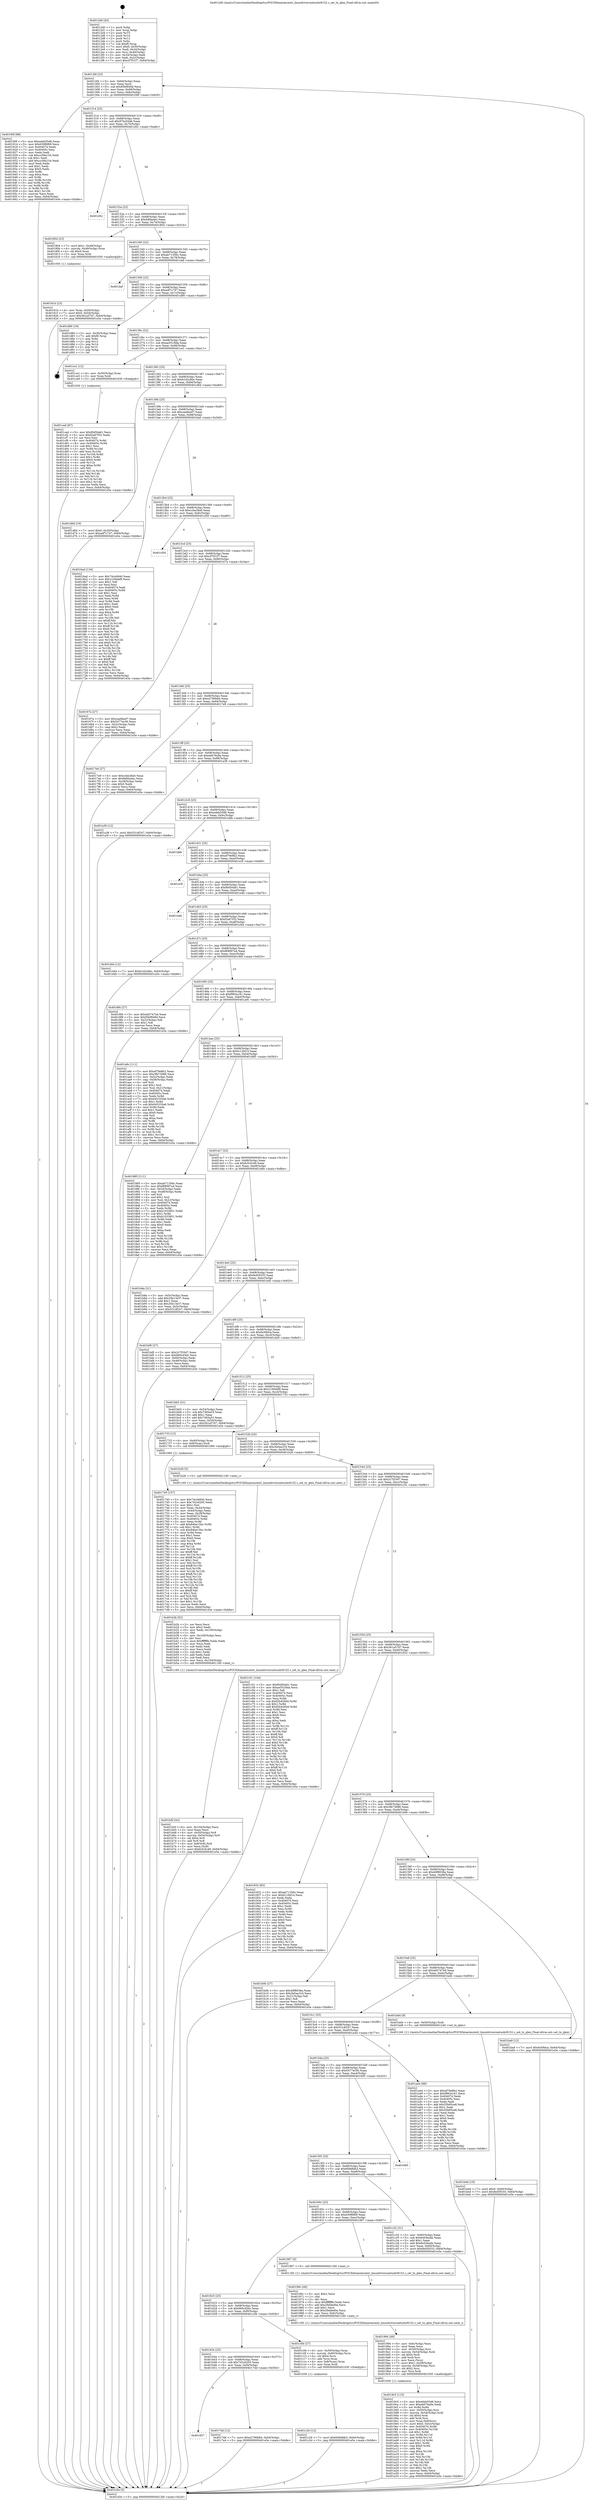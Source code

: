 digraph "0x4012d0" {
  label = "0x4012d0 (/mnt/c/Users/mathe/Desktop/tcc/POCII/binaries/extr_linuxdriversnetusbr8152.c_set_tx_qlen_Final-ollvm.out::main(0))"
  labelloc = "t"
  node[shape=record]

  Entry [label="",width=0.3,height=0.3,shape=circle,fillcolor=black,style=filled]
  "0x4012fd" [label="{
     0x4012fd [23]\l
     | [instrs]\l
     &nbsp;&nbsp;0x4012fd \<+3\>: mov -0x64(%rbp),%eax\l
     &nbsp;&nbsp;0x401300 \<+2\>: mov %eax,%ecx\l
     &nbsp;&nbsp;0x401302 \<+6\>: sub $0x95bf949d,%ecx\l
     &nbsp;&nbsp;0x401308 \<+3\>: mov %eax,-0x68(%rbp)\l
     &nbsp;&nbsp;0x40130b \<+3\>: mov %ecx,-0x6c(%rbp)\l
     &nbsp;&nbsp;0x40130e \<+6\>: je 000000000040190f \<main+0x63f\>\l
  }"]
  "0x40190f" [label="{
     0x40190f [88]\l
     | [instrs]\l
     &nbsp;&nbsp;0x40190f \<+5\>: mov $0xedeb55d6,%eax\l
     &nbsp;&nbsp;0x401914 \<+5\>: mov $0x630f6f69,%ecx\l
     &nbsp;&nbsp;0x401919 \<+7\>: mov 0x404074,%edx\l
     &nbsp;&nbsp;0x401920 \<+7\>: mov 0x40405c,%esi\l
     &nbsp;&nbsp;0x401927 \<+2\>: mov %edx,%edi\l
     &nbsp;&nbsp;0x401929 \<+6\>: sub $0xcc58a154,%edi\l
     &nbsp;&nbsp;0x40192f \<+3\>: sub $0x1,%edi\l
     &nbsp;&nbsp;0x401932 \<+6\>: add $0xcc58a154,%edi\l
     &nbsp;&nbsp;0x401938 \<+3\>: imul %edi,%edx\l
     &nbsp;&nbsp;0x40193b \<+3\>: and $0x1,%edx\l
     &nbsp;&nbsp;0x40193e \<+3\>: cmp $0x0,%edx\l
     &nbsp;&nbsp;0x401941 \<+4\>: sete %r8b\l
     &nbsp;&nbsp;0x401945 \<+3\>: cmp $0xa,%esi\l
     &nbsp;&nbsp;0x401948 \<+4\>: setl %r9b\l
     &nbsp;&nbsp;0x40194c \<+3\>: mov %r8b,%r10b\l
     &nbsp;&nbsp;0x40194f \<+3\>: and %r9b,%r10b\l
     &nbsp;&nbsp;0x401952 \<+3\>: xor %r9b,%r8b\l
     &nbsp;&nbsp;0x401955 \<+3\>: or %r8b,%r10b\l
     &nbsp;&nbsp;0x401958 \<+4\>: test $0x1,%r10b\l
     &nbsp;&nbsp;0x40195c \<+3\>: cmovne %ecx,%eax\l
     &nbsp;&nbsp;0x40195f \<+3\>: mov %eax,-0x64(%rbp)\l
     &nbsp;&nbsp;0x401962 \<+5\>: jmp 0000000000401e5e \<main+0xb8e\>\l
  }"]
  "0x401314" [label="{
     0x401314 [22]\l
     | [instrs]\l
     &nbsp;&nbsp;0x401314 \<+5\>: jmp 0000000000401319 \<main+0x49\>\l
     &nbsp;&nbsp;0x401319 \<+3\>: mov -0x68(%rbp),%eax\l
     &nbsp;&nbsp;0x40131c \<+5\>: sub $0x97bc0446,%eax\l
     &nbsp;&nbsp;0x401321 \<+3\>: mov %eax,-0x70(%rbp)\l
     &nbsp;&nbsp;0x401324 \<+6\>: je 0000000000401d5c \<main+0xa8c\>\l
  }"]
  Exit [label="",width=0.3,height=0.3,shape=circle,fillcolor=black,style=filled,peripheries=2]
  "0x401d5c" [label="{
     0x401d5c\l
  }", style=dashed]
  "0x40132a" [label="{
     0x40132a [22]\l
     | [instrs]\l
     &nbsp;&nbsp;0x40132a \<+5\>: jmp 000000000040132f \<main+0x5f\>\l
     &nbsp;&nbsp;0x40132f \<+3\>: mov -0x68(%rbp),%eax\l
     &nbsp;&nbsp;0x401332 \<+5\>: sub $0x9dfda4ec,%eax\l
     &nbsp;&nbsp;0x401337 \<+3\>: mov %eax,-0x74(%rbp)\l
     &nbsp;&nbsp;0x40133a \<+6\>: je 0000000000401804 \<main+0x534\>\l
  }"]
  "0x401ced" [label="{
     0x401ced [87]\l
     | [instrs]\l
     &nbsp;&nbsp;0x401ced \<+5\>: mov $0xf0d50a61,%ecx\l
     &nbsp;&nbsp;0x401cf2 \<+5\>: mov $0xf2a67f32,%edx\l
     &nbsp;&nbsp;0x401cf7 \<+2\>: xor %esi,%esi\l
     &nbsp;&nbsp;0x401cf9 \<+8\>: mov 0x404074,%r8d\l
     &nbsp;&nbsp;0x401d01 \<+8\>: mov 0x40405c,%r9d\l
     &nbsp;&nbsp;0x401d09 \<+3\>: sub $0x1,%esi\l
     &nbsp;&nbsp;0x401d0c \<+3\>: mov %r8d,%r10d\l
     &nbsp;&nbsp;0x401d0f \<+3\>: add %esi,%r10d\l
     &nbsp;&nbsp;0x401d12 \<+4\>: imul %r10d,%r8d\l
     &nbsp;&nbsp;0x401d16 \<+4\>: and $0x1,%r8d\l
     &nbsp;&nbsp;0x401d1a \<+4\>: cmp $0x0,%r8d\l
     &nbsp;&nbsp;0x401d1e \<+4\>: sete %r11b\l
     &nbsp;&nbsp;0x401d22 \<+4\>: cmp $0xa,%r9d\l
     &nbsp;&nbsp;0x401d26 \<+3\>: setl %bl\l
     &nbsp;&nbsp;0x401d29 \<+3\>: mov %r11b,%r14b\l
     &nbsp;&nbsp;0x401d2c \<+3\>: and %bl,%r14b\l
     &nbsp;&nbsp;0x401d2f \<+3\>: xor %bl,%r11b\l
     &nbsp;&nbsp;0x401d32 \<+3\>: or %r11b,%r14b\l
     &nbsp;&nbsp;0x401d35 \<+4\>: test $0x1,%r14b\l
     &nbsp;&nbsp;0x401d39 \<+3\>: cmovne %edx,%ecx\l
     &nbsp;&nbsp;0x401d3c \<+3\>: mov %ecx,-0x64(%rbp)\l
     &nbsp;&nbsp;0x401d3f \<+5\>: jmp 0000000000401e5e \<main+0xb8e\>\l
  }"]
  "0x401804" [label="{
     0x401804 [23]\l
     | [instrs]\l
     &nbsp;&nbsp;0x401804 \<+7\>: movl $0x1,-0x48(%rbp)\l
     &nbsp;&nbsp;0x40180b \<+4\>: movslq -0x48(%rbp),%rax\l
     &nbsp;&nbsp;0x40180f \<+4\>: shl $0x4,%rax\l
     &nbsp;&nbsp;0x401813 \<+3\>: mov %rax,%rdi\l
     &nbsp;&nbsp;0x401816 \<+5\>: call 0000000000401050 \<malloc@plt\>\l
     | [calls]\l
     &nbsp;&nbsp;0x401050 \{1\} (unknown)\l
  }"]
  "0x401340" [label="{
     0x401340 [22]\l
     | [instrs]\l
     &nbsp;&nbsp;0x401340 \<+5\>: jmp 0000000000401345 \<main+0x75\>\l
     &nbsp;&nbsp;0x401345 \<+3\>: mov -0x68(%rbp),%eax\l
     &nbsp;&nbsp;0x401348 \<+5\>: sub $0xab71356c,%eax\l
     &nbsp;&nbsp;0x40134d \<+3\>: mov %eax,-0x78(%rbp)\l
     &nbsp;&nbsp;0x401350 \<+6\>: je 0000000000401daf \<main+0xadf\>\l
  }"]
  "0x401c26" [label="{
     0x401c26 [12]\l
     | [instrs]\l
     &nbsp;&nbsp;0x401c26 \<+7\>: movl $0x608dfdb3,-0x64(%rbp)\l
     &nbsp;&nbsp;0x401c2d \<+5\>: jmp 0000000000401e5e \<main+0xb8e\>\l
  }"]
  "0x401daf" [label="{
     0x401daf\l
  }", style=dashed]
  "0x401356" [label="{
     0x401356 [22]\l
     | [instrs]\l
     &nbsp;&nbsp;0x401356 \<+5\>: jmp 000000000040135b \<main+0x8b\>\l
     &nbsp;&nbsp;0x40135b \<+3\>: mov -0x68(%rbp),%eax\l
     &nbsp;&nbsp;0x40135e \<+5\>: sub $0xadf7c747,%eax\l
     &nbsp;&nbsp;0x401363 \<+3\>: mov %eax,-0x7c(%rbp)\l
     &nbsp;&nbsp;0x401366 \<+6\>: je 0000000000401d80 \<main+0xab0\>\l
  }"]
  "0x401bdd" [label="{
     0x401bdd [19]\l
     | [instrs]\l
     &nbsp;&nbsp;0x401bdd \<+7\>: movl $0x0,-0x60(%rbp)\l
     &nbsp;&nbsp;0x401be4 \<+7\>: movl $0xfed59333,-0x64(%rbp)\l
     &nbsp;&nbsp;0x401beb \<+5\>: jmp 0000000000401e5e \<main+0xb8e\>\l
  }"]
  "0x401d80" [label="{
     0x401d80 [19]\l
     | [instrs]\l
     &nbsp;&nbsp;0x401d80 \<+3\>: mov -0x30(%rbp),%eax\l
     &nbsp;&nbsp;0x401d83 \<+7\>: add $0xf0,%rsp\l
     &nbsp;&nbsp;0x401d8a \<+1\>: pop %rbx\l
     &nbsp;&nbsp;0x401d8b \<+2\>: pop %r12\l
     &nbsp;&nbsp;0x401d8d \<+2\>: pop %r14\l
     &nbsp;&nbsp;0x401d8f \<+2\>: pop %r15\l
     &nbsp;&nbsp;0x401d91 \<+1\>: pop %rbp\l
     &nbsp;&nbsp;0x401d92 \<+1\>: ret\l
  }"]
  "0x40136c" [label="{
     0x40136c [22]\l
     | [instrs]\l
     &nbsp;&nbsp;0x40136c \<+5\>: jmp 0000000000401371 \<main+0xa1\>\l
     &nbsp;&nbsp;0x401371 \<+3\>: mov -0x68(%rbp),%eax\l
     &nbsp;&nbsp;0x401374 \<+5\>: sub $0xae5518da,%eax\l
     &nbsp;&nbsp;0x401379 \<+3\>: mov %eax,-0x80(%rbp)\l
     &nbsp;&nbsp;0x40137c \<+6\>: je 0000000000401ce1 \<main+0xa11\>\l
  }"]
  "0x401b5f" [label="{
     0x401b5f [43]\l
     | [instrs]\l
     &nbsp;&nbsp;0x401b5f \<+6\>: mov -0x104(%rbp),%ecx\l
     &nbsp;&nbsp;0x401b65 \<+3\>: imul %eax,%ecx\l
     &nbsp;&nbsp;0x401b68 \<+4\>: mov -0x50(%rbp),%r8\l
     &nbsp;&nbsp;0x401b6c \<+4\>: movslq -0x54(%rbp),%r9\l
     &nbsp;&nbsp;0x401b70 \<+4\>: shl $0x4,%r9\l
     &nbsp;&nbsp;0x401b74 \<+3\>: add %r9,%r8\l
     &nbsp;&nbsp;0x401b77 \<+4\>: mov 0x8(%r8),%r8\l
     &nbsp;&nbsp;0x401b7b \<+3\>: mov %ecx,(%r8)\l
     &nbsp;&nbsp;0x401b7e \<+7\>: movl $0xfc5c5c49,-0x64(%rbp)\l
     &nbsp;&nbsp;0x401b85 \<+5\>: jmp 0000000000401e5e \<main+0xb8e\>\l
  }"]
  "0x401ce1" [label="{
     0x401ce1 [12]\l
     | [instrs]\l
     &nbsp;&nbsp;0x401ce1 \<+4\>: mov -0x50(%rbp),%rax\l
     &nbsp;&nbsp;0x401ce5 \<+3\>: mov %rax,%rdi\l
     &nbsp;&nbsp;0x401ce8 \<+5\>: call 0000000000401030 \<free@plt\>\l
     | [calls]\l
     &nbsp;&nbsp;0x401030 \{1\} (unknown)\l
  }"]
  "0x401382" [label="{
     0x401382 [25]\l
     | [instrs]\l
     &nbsp;&nbsp;0x401382 \<+5\>: jmp 0000000000401387 \<main+0xb7\>\l
     &nbsp;&nbsp;0x401387 \<+3\>: mov -0x68(%rbp),%eax\l
     &nbsp;&nbsp;0x40138a \<+5\>: sub $0xb1d2c6bc,%eax\l
     &nbsp;&nbsp;0x40138f \<+6\>: mov %eax,-0x84(%rbp)\l
     &nbsp;&nbsp;0x401395 \<+6\>: je 0000000000401d6d \<main+0xa9d\>\l
  }"]
  "0x401b2b" [label="{
     0x401b2b [52]\l
     | [instrs]\l
     &nbsp;&nbsp;0x401b2b \<+2\>: xor %ecx,%ecx\l
     &nbsp;&nbsp;0x401b2d \<+5\>: mov $0x2,%edx\l
     &nbsp;&nbsp;0x401b32 \<+6\>: mov %edx,-0x100(%rbp)\l
     &nbsp;&nbsp;0x401b38 \<+1\>: cltd\l
     &nbsp;&nbsp;0x401b39 \<+6\>: mov -0x100(%rbp),%esi\l
     &nbsp;&nbsp;0x401b3f \<+2\>: idiv %esi\l
     &nbsp;&nbsp;0x401b41 \<+6\>: imul $0xfffffffe,%edx,%edx\l
     &nbsp;&nbsp;0x401b47 \<+2\>: mov %ecx,%edi\l
     &nbsp;&nbsp;0x401b49 \<+2\>: sub %edx,%edi\l
     &nbsp;&nbsp;0x401b4b \<+2\>: mov %ecx,%edx\l
     &nbsp;&nbsp;0x401b4d \<+3\>: sub $0x1,%edx\l
     &nbsp;&nbsp;0x401b50 \<+2\>: add %edx,%edi\l
     &nbsp;&nbsp;0x401b52 \<+2\>: sub %edi,%ecx\l
     &nbsp;&nbsp;0x401b54 \<+6\>: mov %ecx,-0x104(%rbp)\l
     &nbsp;&nbsp;0x401b5a \<+5\>: call 0000000000401160 \<next_i\>\l
     | [calls]\l
     &nbsp;&nbsp;0x401160 \{1\} (/mnt/c/Users/mathe/Desktop/tcc/POCII/binaries/extr_linuxdriversnetusbr8152.c_set_tx_qlen_Final-ollvm.out::next_i)\l
  }"]
  "0x401d6d" [label="{
     0x401d6d [19]\l
     | [instrs]\l
     &nbsp;&nbsp;0x401d6d \<+7\>: movl $0x0,-0x30(%rbp)\l
     &nbsp;&nbsp;0x401d74 \<+7\>: movl $0xadf7c747,-0x64(%rbp)\l
     &nbsp;&nbsp;0x401d7b \<+5\>: jmp 0000000000401e5e \<main+0xb8e\>\l
  }"]
  "0x40139b" [label="{
     0x40139b [25]\l
     | [instrs]\l
     &nbsp;&nbsp;0x40139b \<+5\>: jmp 00000000004013a0 \<main+0xd0\>\l
     &nbsp;&nbsp;0x4013a0 \<+3\>: mov -0x68(%rbp),%eax\l
     &nbsp;&nbsp;0x4013a3 \<+5\>: sub $0xcae9eed7,%eax\l
     &nbsp;&nbsp;0x4013a8 \<+6\>: mov %eax,-0x88(%rbp)\l
     &nbsp;&nbsp;0x4013ae \<+6\>: je 00000000004016ad \<main+0x3dd\>\l
  }"]
  "0x4019c5" [label="{
     0x4019c5 [115]\l
     | [instrs]\l
     &nbsp;&nbsp;0x4019c5 \<+5\>: mov $0xedeb55d6,%ecx\l
     &nbsp;&nbsp;0x4019ca \<+5\>: mov $0xeb676a9a,%edx\l
     &nbsp;&nbsp;0x4019cf \<+3\>: xor %r8d,%r8d\l
     &nbsp;&nbsp;0x4019d2 \<+4\>: mov -0x50(%rbp),%rsi\l
     &nbsp;&nbsp;0x4019d6 \<+4\>: movslq -0x54(%rbp),%rdi\l
     &nbsp;&nbsp;0x4019da \<+4\>: shl $0x4,%rdi\l
     &nbsp;&nbsp;0x4019de \<+3\>: add %rdi,%rsi\l
     &nbsp;&nbsp;0x4019e1 \<+4\>: mov %rax,0x8(%rsi)\l
     &nbsp;&nbsp;0x4019e5 \<+7\>: movl $0x0,-0x5c(%rbp)\l
     &nbsp;&nbsp;0x4019ec \<+8\>: mov 0x404074,%r9d\l
     &nbsp;&nbsp;0x4019f4 \<+8\>: mov 0x40405c,%r10d\l
     &nbsp;&nbsp;0x4019fc \<+4\>: sub $0x1,%r8d\l
     &nbsp;&nbsp;0x401a00 \<+3\>: mov %r9d,%r11d\l
     &nbsp;&nbsp;0x401a03 \<+3\>: add %r8d,%r11d\l
     &nbsp;&nbsp;0x401a06 \<+4\>: imul %r11d,%r9d\l
     &nbsp;&nbsp;0x401a0a \<+4\>: and $0x1,%r9d\l
     &nbsp;&nbsp;0x401a0e \<+4\>: cmp $0x0,%r9d\l
     &nbsp;&nbsp;0x401a12 \<+3\>: sete %bl\l
     &nbsp;&nbsp;0x401a15 \<+4\>: cmp $0xa,%r10d\l
     &nbsp;&nbsp;0x401a19 \<+4\>: setl %r14b\l
     &nbsp;&nbsp;0x401a1d \<+3\>: mov %bl,%r15b\l
     &nbsp;&nbsp;0x401a20 \<+3\>: and %r14b,%r15b\l
     &nbsp;&nbsp;0x401a23 \<+3\>: xor %r14b,%bl\l
     &nbsp;&nbsp;0x401a26 \<+3\>: or %bl,%r15b\l
     &nbsp;&nbsp;0x401a29 \<+4\>: test $0x1,%r15b\l
     &nbsp;&nbsp;0x401a2d \<+3\>: cmovne %edx,%ecx\l
     &nbsp;&nbsp;0x401a30 \<+3\>: mov %ecx,-0x64(%rbp)\l
     &nbsp;&nbsp;0x401a33 \<+5\>: jmp 0000000000401e5e \<main+0xb8e\>\l
  }"]
  "0x4016ad" [label="{
     0x4016ad [134]\l
     | [instrs]\l
     &nbsp;&nbsp;0x4016ad \<+5\>: mov $0x74c44840,%eax\l
     &nbsp;&nbsp;0x4016b2 \<+5\>: mov $0x2100ebf9,%ecx\l
     &nbsp;&nbsp;0x4016b7 \<+2\>: mov $0x1,%dl\l
     &nbsp;&nbsp;0x4016b9 \<+2\>: xor %esi,%esi\l
     &nbsp;&nbsp;0x4016bb \<+7\>: mov 0x404074,%edi\l
     &nbsp;&nbsp;0x4016c2 \<+8\>: mov 0x40405c,%r8d\l
     &nbsp;&nbsp;0x4016ca \<+3\>: sub $0x1,%esi\l
     &nbsp;&nbsp;0x4016cd \<+3\>: mov %edi,%r9d\l
     &nbsp;&nbsp;0x4016d0 \<+3\>: add %esi,%r9d\l
     &nbsp;&nbsp;0x4016d3 \<+4\>: imul %r9d,%edi\l
     &nbsp;&nbsp;0x4016d7 \<+3\>: and $0x1,%edi\l
     &nbsp;&nbsp;0x4016da \<+3\>: cmp $0x0,%edi\l
     &nbsp;&nbsp;0x4016dd \<+4\>: sete %r10b\l
     &nbsp;&nbsp;0x4016e1 \<+4\>: cmp $0xa,%r8d\l
     &nbsp;&nbsp;0x4016e5 \<+4\>: setl %r11b\l
     &nbsp;&nbsp;0x4016e9 \<+3\>: mov %r10b,%bl\l
     &nbsp;&nbsp;0x4016ec \<+3\>: xor $0xff,%bl\l
     &nbsp;&nbsp;0x4016ef \<+3\>: mov %r11b,%r14b\l
     &nbsp;&nbsp;0x4016f2 \<+4\>: xor $0xff,%r14b\l
     &nbsp;&nbsp;0x4016f6 \<+3\>: xor $0x0,%dl\l
     &nbsp;&nbsp;0x4016f9 \<+3\>: mov %bl,%r15b\l
     &nbsp;&nbsp;0x4016fc \<+4\>: and $0x0,%r15b\l
     &nbsp;&nbsp;0x401700 \<+3\>: and %dl,%r10b\l
     &nbsp;&nbsp;0x401703 \<+3\>: mov %r14b,%r12b\l
     &nbsp;&nbsp;0x401706 \<+4\>: and $0x0,%r12b\l
     &nbsp;&nbsp;0x40170a \<+3\>: and %dl,%r11b\l
     &nbsp;&nbsp;0x40170d \<+3\>: or %r10b,%r15b\l
     &nbsp;&nbsp;0x401710 \<+3\>: or %r11b,%r12b\l
     &nbsp;&nbsp;0x401713 \<+3\>: xor %r12b,%r15b\l
     &nbsp;&nbsp;0x401716 \<+3\>: or %r14b,%bl\l
     &nbsp;&nbsp;0x401719 \<+3\>: xor $0xff,%bl\l
     &nbsp;&nbsp;0x40171c \<+3\>: or $0x0,%dl\l
     &nbsp;&nbsp;0x40171f \<+2\>: and %dl,%bl\l
     &nbsp;&nbsp;0x401721 \<+3\>: or %bl,%r15b\l
     &nbsp;&nbsp;0x401724 \<+4\>: test $0x1,%r15b\l
     &nbsp;&nbsp;0x401728 \<+3\>: cmovne %ecx,%eax\l
     &nbsp;&nbsp;0x40172b \<+3\>: mov %eax,-0x64(%rbp)\l
     &nbsp;&nbsp;0x40172e \<+5\>: jmp 0000000000401e5e \<main+0xb8e\>\l
  }"]
  "0x4013b4" [label="{
     0x4013b4 [25]\l
     | [instrs]\l
     &nbsp;&nbsp;0x4013b4 \<+5\>: jmp 00000000004013b9 \<main+0xe9\>\l
     &nbsp;&nbsp;0x4013b9 \<+3\>: mov -0x68(%rbp),%eax\l
     &nbsp;&nbsp;0x4013bc \<+5\>: sub $0xccbe28a0,%eax\l
     &nbsp;&nbsp;0x4013c1 \<+6\>: mov %eax,-0x8c(%rbp)\l
     &nbsp;&nbsp;0x4013c7 \<+6\>: je 0000000000401d50 \<main+0xa80\>\l
  }"]
  "0x401994" [label="{
     0x401994 [49]\l
     | [instrs]\l
     &nbsp;&nbsp;0x401994 \<+6\>: mov -0xfc(%rbp),%ecx\l
     &nbsp;&nbsp;0x40199a \<+3\>: imul %eax,%ecx\l
     &nbsp;&nbsp;0x40199d \<+4\>: mov -0x50(%rbp),%rsi\l
     &nbsp;&nbsp;0x4019a1 \<+4\>: movslq -0x54(%rbp),%rdi\l
     &nbsp;&nbsp;0x4019a5 \<+4\>: shl $0x4,%rdi\l
     &nbsp;&nbsp;0x4019a9 \<+3\>: add %rdi,%rsi\l
     &nbsp;&nbsp;0x4019ac \<+2\>: mov %ecx,(%rsi)\l
     &nbsp;&nbsp;0x4019ae \<+7\>: movl $0x1,-0x58(%rbp)\l
     &nbsp;&nbsp;0x4019b5 \<+4\>: movslq -0x58(%rbp),%rsi\l
     &nbsp;&nbsp;0x4019b9 \<+4\>: shl $0x2,%rsi\l
     &nbsp;&nbsp;0x4019bd \<+3\>: mov %rsi,%rdi\l
     &nbsp;&nbsp;0x4019c0 \<+5\>: call 0000000000401050 \<malloc@plt\>\l
     | [calls]\l
     &nbsp;&nbsp;0x401050 \{1\} (unknown)\l
  }"]
  "0x401d50" [label="{
     0x401d50\l
  }", style=dashed]
  "0x4013cd" [label="{
     0x4013cd [25]\l
     | [instrs]\l
     &nbsp;&nbsp;0x4013cd \<+5\>: jmp 00000000004013d2 \<main+0x102\>\l
     &nbsp;&nbsp;0x4013d2 \<+3\>: mov -0x68(%rbp),%eax\l
     &nbsp;&nbsp;0x4013d5 \<+5\>: sub $0xcf7f31f7,%eax\l
     &nbsp;&nbsp;0x4013da \<+6\>: mov %eax,-0x90(%rbp)\l
     &nbsp;&nbsp;0x4013e0 \<+6\>: je 000000000040167a \<main+0x3aa\>\l
  }"]
  "0x40196c" [label="{
     0x40196c [40]\l
     | [instrs]\l
     &nbsp;&nbsp;0x40196c \<+5\>: mov $0x2,%ecx\l
     &nbsp;&nbsp;0x401971 \<+1\>: cltd\l
     &nbsp;&nbsp;0x401972 \<+2\>: idiv %ecx\l
     &nbsp;&nbsp;0x401974 \<+6\>: imul $0xfffffffe,%edx,%ecx\l
     &nbsp;&nbsp;0x40197a \<+6\>: add $0x29dded0a,%ecx\l
     &nbsp;&nbsp;0x401980 \<+3\>: add $0x1,%ecx\l
     &nbsp;&nbsp;0x401983 \<+6\>: sub $0x29dded0a,%ecx\l
     &nbsp;&nbsp;0x401989 \<+6\>: mov %ecx,-0xfc(%rbp)\l
     &nbsp;&nbsp;0x40198f \<+5\>: call 0000000000401160 \<next_i\>\l
     | [calls]\l
     &nbsp;&nbsp;0x401160 \{1\} (/mnt/c/Users/mathe/Desktop/tcc/POCII/binaries/extr_linuxdriversnetusbr8152.c_set_tx_qlen_Final-ollvm.out::next_i)\l
  }"]
  "0x40167a" [label="{
     0x40167a [27]\l
     | [instrs]\l
     &nbsp;&nbsp;0x40167a \<+5\>: mov $0xcae9eed7,%eax\l
     &nbsp;&nbsp;0x40167f \<+5\>: mov $0x5477ec56,%ecx\l
     &nbsp;&nbsp;0x401684 \<+3\>: mov -0x2c(%rbp),%edx\l
     &nbsp;&nbsp;0x401687 \<+3\>: cmp $0x2,%edx\l
     &nbsp;&nbsp;0x40168a \<+3\>: cmovne %ecx,%eax\l
     &nbsp;&nbsp;0x40168d \<+3\>: mov %eax,-0x64(%rbp)\l
     &nbsp;&nbsp;0x401690 \<+5\>: jmp 0000000000401e5e \<main+0xb8e\>\l
  }"]
  "0x4013e6" [label="{
     0x4013e6 [25]\l
     | [instrs]\l
     &nbsp;&nbsp;0x4013e6 \<+5\>: jmp 00000000004013eb \<main+0x11b\>\l
     &nbsp;&nbsp;0x4013eb \<+3\>: mov -0x68(%rbp),%eax\l
     &nbsp;&nbsp;0x4013ee \<+5\>: sub $0xe2790b84,%eax\l
     &nbsp;&nbsp;0x4013f3 \<+6\>: mov %eax,-0x94(%rbp)\l
     &nbsp;&nbsp;0x4013f9 \<+6\>: je 00000000004017e9 \<main+0x519\>\l
  }"]
  "0x401e5e" [label="{
     0x401e5e [5]\l
     | [instrs]\l
     &nbsp;&nbsp;0x401e5e \<+5\>: jmp 00000000004012fd \<main+0x2d\>\l
  }"]
  "0x4012d0" [label="{
     0x4012d0 [45]\l
     | [instrs]\l
     &nbsp;&nbsp;0x4012d0 \<+1\>: push %rbp\l
     &nbsp;&nbsp;0x4012d1 \<+3\>: mov %rsp,%rbp\l
     &nbsp;&nbsp;0x4012d4 \<+2\>: push %r15\l
     &nbsp;&nbsp;0x4012d6 \<+2\>: push %r14\l
     &nbsp;&nbsp;0x4012d8 \<+2\>: push %r12\l
     &nbsp;&nbsp;0x4012da \<+1\>: push %rbx\l
     &nbsp;&nbsp;0x4012db \<+7\>: sub $0xf0,%rsp\l
     &nbsp;&nbsp;0x4012e2 \<+7\>: movl $0x0,-0x30(%rbp)\l
     &nbsp;&nbsp;0x4012e9 \<+3\>: mov %edi,-0x34(%rbp)\l
     &nbsp;&nbsp;0x4012ec \<+4\>: mov %rsi,-0x40(%rbp)\l
     &nbsp;&nbsp;0x4012f0 \<+3\>: mov -0x34(%rbp),%edi\l
     &nbsp;&nbsp;0x4012f3 \<+3\>: mov %edi,-0x2c(%rbp)\l
     &nbsp;&nbsp;0x4012f6 \<+7\>: movl $0xcf7f31f7,-0x64(%rbp)\l
  }"]
  "0x40181b" [label="{
     0x40181b [23]\l
     | [instrs]\l
     &nbsp;&nbsp;0x40181b \<+4\>: mov %rax,-0x50(%rbp)\l
     &nbsp;&nbsp;0x40181f \<+7\>: movl $0x0,-0x54(%rbp)\l
     &nbsp;&nbsp;0x401826 \<+7\>: movl $0x361a57d7,-0x64(%rbp)\l
     &nbsp;&nbsp;0x40182d \<+5\>: jmp 0000000000401e5e \<main+0xb8e\>\l
  }"]
  "0x4017e9" [label="{
     0x4017e9 [27]\l
     | [instrs]\l
     &nbsp;&nbsp;0x4017e9 \<+5\>: mov $0xccbe28a0,%eax\l
     &nbsp;&nbsp;0x4017ee \<+5\>: mov $0x9dfda4ec,%ecx\l
     &nbsp;&nbsp;0x4017f3 \<+3\>: mov -0x28(%rbp),%edx\l
     &nbsp;&nbsp;0x4017f6 \<+3\>: cmp $0x0,%edx\l
     &nbsp;&nbsp;0x4017f9 \<+3\>: cmove %ecx,%eax\l
     &nbsp;&nbsp;0x4017fc \<+3\>: mov %eax,-0x64(%rbp)\l
     &nbsp;&nbsp;0x4017ff \<+5\>: jmp 0000000000401e5e \<main+0xb8e\>\l
  }"]
  "0x4013ff" [label="{
     0x4013ff [25]\l
     | [instrs]\l
     &nbsp;&nbsp;0x4013ff \<+5\>: jmp 0000000000401404 \<main+0x134\>\l
     &nbsp;&nbsp;0x401404 \<+3\>: mov -0x68(%rbp),%eax\l
     &nbsp;&nbsp;0x401407 \<+5\>: sub $0xeb676a9a,%eax\l
     &nbsp;&nbsp;0x40140c \<+6\>: mov %eax,-0x98(%rbp)\l
     &nbsp;&nbsp;0x401412 \<+6\>: je 0000000000401a38 \<main+0x768\>\l
  }"]
  "0x401657" [label="{
     0x401657\l
  }", style=dashed]
  "0x401a38" [label="{
     0x401a38 [12]\l
     | [instrs]\l
     &nbsp;&nbsp;0x401a38 \<+7\>: movl $0x531df1b7,-0x64(%rbp)\l
     &nbsp;&nbsp;0x401a3f \<+5\>: jmp 0000000000401e5e \<main+0xb8e\>\l
  }"]
  "0x401418" [label="{
     0x401418 [25]\l
     | [instrs]\l
     &nbsp;&nbsp;0x401418 \<+5\>: jmp 000000000040141d \<main+0x14d\>\l
     &nbsp;&nbsp;0x40141d \<+3\>: mov -0x68(%rbp),%eax\l
     &nbsp;&nbsp;0x401420 \<+5\>: sub $0xedeb55d6,%eax\l
     &nbsp;&nbsp;0x401425 \<+6\>: mov %eax,-0x9c(%rbp)\l
     &nbsp;&nbsp;0x40142b \<+6\>: je 0000000000401dbb \<main+0xaeb\>\l
  }"]
  "0x4017dd" [label="{
     0x4017dd [12]\l
     | [instrs]\l
     &nbsp;&nbsp;0x4017dd \<+7\>: movl $0xe2790b84,-0x64(%rbp)\l
     &nbsp;&nbsp;0x4017e4 \<+5\>: jmp 0000000000401e5e \<main+0xb8e\>\l
  }"]
  "0x401dbb" [label="{
     0x401dbb\l
  }", style=dashed]
  "0x401431" [label="{
     0x401431 [25]\l
     | [instrs]\l
     &nbsp;&nbsp;0x401431 \<+5\>: jmp 0000000000401436 \<main+0x166\>\l
     &nbsp;&nbsp;0x401436 \<+3\>: mov -0x68(%rbp),%eax\l
     &nbsp;&nbsp;0x401439 \<+5\>: sub $0xef79e8b2,%eax\l
     &nbsp;&nbsp;0x40143e \<+6\>: mov %eax,-0xa0(%rbp)\l
     &nbsp;&nbsp;0x401444 \<+6\>: je 0000000000401e3f \<main+0xb6f\>\l
  }"]
  "0x40163e" [label="{
     0x40163e [25]\l
     | [instrs]\l
     &nbsp;&nbsp;0x40163e \<+5\>: jmp 0000000000401643 \<main+0x373\>\l
     &nbsp;&nbsp;0x401643 \<+3\>: mov -0x68(%rbp),%eax\l
     &nbsp;&nbsp;0x401646 \<+5\>: sub $0x702c6205,%eax\l
     &nbsp;&nbsp;0x40164b \<+6\>: mov %eax,-0xf4(%rbp)\l
     &nbsp;&nbsp;0x401651 \<+6\>: je 00000000004017dd \<main+0x50d\>\l
  }"]
  "0x401e3f" [label="{
     0x401e3f\l
  }", style=dashed]
  "0x40144a" [label="{
     0x40144a [25]\l
     | [instrs]\l
     &nbsp;&nbsp;0x40144a \<+5\>: jmp 000000000040144f \<main+0x17f\>\l
     &nbsp;&nbsp;0x40144f \<+3\>: mov -0x68(%rbp),%eax\l
     &nbsp;&nbsp;0x401452 \<+5\>: sub $0xf0d50a61,%eax\l
     &nbsp;&nbsp;0x401457 \<+6\>: mov %eax,-0xa4(%rbp)\l
     &nbsp;&nbsp;0x40145d \<+6\>: je 0000000000401e4b \<main+0xb7b\>\l
  }"]
  "0x401c0b" [label="{
     0x401c0b [27]\l
     | [instrs]\l
     &nbsp;&nbsp;0x401c0b \<+4\>: mov -0x50(%rbp),%rax\l
     &nbsp;&nbsp;0x401c0f \<+4\>: movslq -0x60(%rbp),%rcx\l
     &nbsp;&nbsp;0x401c13 \<+4\>: shl $0x4,%rcx\l
     &nbsp;&nbsp;0x401c17 \<+3\>: add %rcx,%rax\l
     &nbsp;&nbsp;0x401c1a \<+4\>: mov 0x8(%rax),%rax\l
     &nbsp;&nbsp;0x401c1e \<+3\>: mov %rax,%rdi\l
     &nbsp;&nbsp;0x401c21 \<+5\>: call 0000000000401030 \<free@plt\>\l
     | [calls]\l
     &nbsp;&nbsp;0x401030 \{1\} (unknown)\l
  }"]
  "0x401e4b" [label="{
     0x401e4b\l
  }", style=dashed]
  "0x401463" [label="{
     0x401463 [25]\l
     | [instrs]\l
     &nbsp;&nbsp;0x401463 \<+5\>: jmp 0000000000401468 \<main+0x198\>\l
     &nbsp;&nbsp;0x401468 \<+3\>: mov -0x68(%rbp),%eax\l
     &nbsp;&nbsp;0x40146b \<+5\>: sub $0xf2a67f32,%eax\l
     &nbsp;&nbsp;0x401470 \<+6\>: mov %eax,-0xa8(%rbp)\l
     &nbsp;&nbsp;0x401476 \<+6\>: je 0000000000401d44 \<main+0xa74\>\l
  }"]
  "0x401625" [label="{
     0x401625 [25]\l
     | [instrs]\l
     &nbsp;&nbsp;0x401625 \<+5\>: jmp 000000000040162a \<main+0x35a\>\l
     &nbsp;&nbsp;0x40162a \<+3\>: mov -0x68(%rbp),%eax\l
     &nbsp;&nbsp;0x40162d \<+5\>: sub $0x660cd3dc,%eax\l
     &nbsp;&nbsp;0x401632 \<+6\>: mov %eax,-0xf0(%rbp)\l
     &nbsp;&nbsp;0x401638 \<+6\>: je 0000000000401c0b \<main+0x93b\>\l
  }"]
  "0x401d44" [label="{
     0x401d44 [12]\l
     | [instrs]\l
     &nbsp;&nbsp;0x401d44 \<+7\>: movl $0xb1d2c6bc,-0x64(%rbp)\l
     &nbsp;&nbsp;0x401d4b \<+5\>: jmp 0000000000401e5e \<main+0xb8e\>\l
  }"]
  "0x40147c" [label="{
     0x40147c [25]\l
     | [instrs]\l
     &nbsp;&nbsp;0x40147c \<+5\>: jmp 0000000000401481 \<main+0x1b1\>\l
     &nbsp;&nbsp;0x401481 \<+3\>: mov -0x68(%rbp),%eax\l
     &nbsp;&nbsp;0x401484 \<+5\>: sub $0xf68997a4,%eax\l
     &nbsp;&nbsp;0x401489 \<+6\>: mov %eax,-0xac(%rbp)\l
     &nbsp;&nbsp;0x40148f \<+6\>: je 00000000004018f4 \<main+0x624\>\l
  }"]
  "0x401967" [label="{
     0x401967 [5]\l
     | [instrs]\l
     &nbsp;&nbsp;0x401967 \<+5\>: call 0000000000401160 \<next_i\>\l
     | [calls]\l
     &nbsp;&nbsp;0x401160 \{1\} (/mnt/c/Users/mathe/Desktop/tcc/POCII/binaries/extr_linuxdriversnetusbr8152.c_set_tx_qlen_Final-ollvm.out::next_i)\l
  }"]
  "0x4018f4" [label="{
     0x4018f4 [27]\l
     | [instrs]\l
     &nbsp;&nbsp;0x4018f4 \<+5\>: mov $0x4d574744,%eax\l
     &nbsp;&nbsp;0x4018f9 \<+5\>: mov $0x95bf949d,%ecx\l
     &nbsp;&nbsp;0x4018fe \<+3\>: mov -0x22(%rbp),%dl\l
     &nbsp;&nbsp;0x401901 \<+3\>: test $0x1,%dl\l
     &nbsp;&nbsp;0x401904 \<+3\>: cmovne %ecx,%eax\l
     &nbsp;&nbsp;0x401907 \<+3\>: mov %eax,-0x64(%rbp)\l
     &nbsp;&nbsp;0x40190a \<+5\>: jmp 0000000000401e5e \<main+0xb8e\>\l
  }"]
  "0x401495" [label="{
     0x401495 [25]\l
     | [instrs]\l
     &nbsp;&nbsp;0x401495 \<+5\>: jmp 000000000040149a \<main+0x1ca\>\l
     &nbsp;&nbsp;0x40149a \<+3\>: mov -0x68(%rbp),%eax\l
     &nbsp;&nbsp;0x40149d \<+5\>: sub $0xf983a161,%eax\l
     &nbsp;&nbsp;0x4014a2 \<+6\>: mov %eax,-0xb0(%rbp)\l
     &nbsp;&nbsp;0x4014a8 \<+6\>: je 0000000000401a9c \<main+0x7cc\>\l
  }"]
  "0x40160c" [label="{
     0x40160c [25]\l
     | [instrs]\l
     &nbsp;&nbsp;0x40160c \<+5\>: jmp 0000000000401611 \<main+0x341\>\l
     &nbsp;&nbsp;0x401611 \<+3\>: mov -0x68(%rbp),%eax\l
     &nbsp;&nbsp;0x401614 \<+5\>: sub $0x630f6f69,%eax\l
     &nbsp;&nbsp;0x401619 \<+6\>: mov %eax,-0xec(%rbp)\l
     &nbsp;&nbsp;0x40161f \<+6\>: je 0000000000401967 \<main+0x697\>\l
  }"]
  "0x401a9c" [label="{
     0x401a9c [111]\l
     | [instrs]\l
     &nbsp;&nbsp;0x401a9c \<+5\>: mov $0xef79e8b2,%eax\l
     &nbsp;&nbsp;0x401aa1 \<+5\>: mov $0x3fb73686,%ecx\l
     &nbsp;&nbsp;0x401aa6 \<+3\>: mov -0x5c(%rbp),%edx\l
     &nbsp;&nbsp;0x401aa9 \<+3\>: cmp -0x58(%rbp),%edx\l
     &nbsp;&nbsp;0x401aac \<+4\>: setl %sil\l
     &nbsp;&nbsp;0x401ab0 \<+4\>: and $0x1,%sil\l
     &nbsp;&nbsp;0x401ab4 \<+4\>: mov %sil,-0x21(%rbp)\l
     &nbsp;&nbsp;0x401ab8 \<+7\>: mov 0x404074,%edx\l
     &nbsp;&nbsp;0x401abf \<+7\>: mov 0x40405c,%edi\l
     &nbsp;&nbsp;0x401ac6 \<+3\>: mov %edx,%r8d\l
     &nbsp;&nbsp;0x401ac9 \<+7\>: add $0x645335a6,%r8d\l
     &nbsp;&nbsp;0x401ad0 \<+4\>: sub $0x1,%r8d\l
     &nbsp;&nbsp;0x401ad4 \<+7\>: sub $0x645335a6,%r8d\l
     &nbsp;&nbsp;0x401adb \<+4\>: imul %r8d,%edx\l
     &nbsp;&nbsp;0x401adf \<+3\>: and $0x1,%edx\l
     &nbsp;&nbsp;0x401ae2 \<+3\>: cmp $0x0,%edx\l
     &nbsp;&nbsp;0x401ae5 \<+4\>: sete %sil\l
     &nbsp;&nbsp;0x401ae9 \<+3\>: cmp $0xa,%edi\l
     &nbsp;&nbsp;0x401aec \<+4\>: setl %r9b\l
     &nbsp;&nbsp;0x401af0 \<+3\>: mov %sil,%r10b\l
     &nbsp;&nbsp;0x401af3 \<+3\>: and %r9b,%r10b\l
     &nbsp;&nbsp;0x401af6 \<+3\>: xor %r9b,%sil\l
     &nbsp;&nbsp;0x401af9 \<+3\>: or %sil,%r10b\l
     &nbsp;&nbsp;0x401afc \<+4\>: test $0x1,%r10b\l
     &nbsp;&nbsp;0x401b00 \<+3\>: cmovne %ecx,%eax\l
     &nbsp;&nbsp;0x401b03 \<+3\>: mov %eax,-0x64(%rbp)\l
     &nbsp;&nbsp;0x401b06 \<+5\>: jmp 0000000000401e5e \<main+0xb8e\>\l
  }"]
  "0x4014ae" [label="{
     0x4014ae [25]\l
     | [instrs]\l
     &nbsp;&nbsp;0x4014ae \<+5\>: jmp 00000000004014b3 \<main+0x1e3\>\l
     &nbsp;&nbsp;0x4014b3 \<+3\>: mov -0x68(%rbp),%eax\l
     &nbsp;&nbsp;0x4014b6 \<+5\>: sub $0xfc12bf14,%eax\l
     &nbsp;&nbsp;0x4014bb \<+6\>: mov %eax,-0xb4(%rbp)\l
     &nbsp;&nbsp;0x4014c1 \<+6\>: je 0000000000401885 \<main+0x5b5\>\l
  }"]
  "0x401c32" [label="{
     0x401c32 [31]\l
     | [instrs]\l
     &nbsp;&nbsp;0x401c32 \<+3\>: mov -0x60(%rbp),%eax\l
     &nbsp;&nbsp;0x401c35 \<+5\>: sub $0x9c63ba4b,%eax\l
     &nbsp;&nbsp;0x401c3a \<+3\>: add $0x1,%eax\l
     &nbsp;&nbsp;0x401c3d \<+5\>: add $0x9c63ba4b,%eax\l
     &nbsp;&nbsp;0x401c42 \<+3\>: mov %eax,-0x60(%rbp)\l
     &nbsp;&nbsp;0x401c45 \<+7\>: movl $0xfed59333,-0x64(%rbp)\l
     &nbsp;&nbsp;0x401c4c \<+5\>: jmp 0000000000401e5e \<main+0xb8e\>\l
  }"]
  "0x401885" [label="{
     0x401885 [111]\l
     | [instrs]\l
     &nbsp;&nbsp;0x401885 \<+5\>: mov $0xab71356c,%eax\l
     &nbsp;&nbsp;0x40188a \<+5\>: mov $0xf68997a4,%ecx\l
     &nbsp;&nbsp;0x40188f \<+3\>: mov -0x54(%rbp),%edx\l
     &nbsp;&nbsp;0x401892 \<+3\>: cmp -0x48(%rbp),%edx\l
     &nbsp;&nbsp;0x401895 \<+4\>: setl %sil\l
     &nbsp;&nbsp;0x401899 \<+4\>: and $0x1,%sil\l
     &nbsp;&nbsp;0x40189d \<+4\>: mov %sil,-0x22(%rbp)\l
     &nbsp;&nbsp;0x4018a1 \<+7\>: mov 0x404074,%edx\l
     &nbsp;&nbsp;0x4018a8 \<+7\>: mov 0x40405c,%edi\l
     &nbsp;&nbsp;0x4018af \<+3\>: mov %edx,%r8d\l
     &nbsp;&nbsp;0x4018b2 \<+7\>: add $0xb1033851,%r8d\l
     &nbsp;&nbsp;0x4018b9 \<+4\>: sub $0x1,%r8d\l
     &nbsp;&nbsp;0x4018bd \<+7\>: sub $0xb1033851,%r8d\l
     &nbsp;&nbsp;0x4018c4 \<+4\>: imul %r8d,%edx\l
     &nbsp;&nbsp;0x4018c8 \<+3\>: and $0x1,%edx\l
     &nbsp;&nbsp;0x4018cb \<+3\>: cmp $0x0,%edx\l
     &nbsp;&nbsp;0x4018ce \<+4\>: sete %sil\l
     &nbsp;&nbsp;0x4018d2 \<+3\>: cmp $0xa,%edi\l
     &nbsp;&nbsp;0x4018d5 \<+4\>: setl %r9b\l
     &nbsp;&nbsp;0x4018d9 \<+3\>: mov %sil,%r10b\l
     &nbsp;&nbsp;0x4018dc \<+3\>: and %r9b,%r10b\l
     &nbsp;&nbsp;0x4018df \<+3\>: xor %r9b,%sil\l
     &nbsp;&nbsp;0x4018e2 \<+3\>: or %sil,%r10b\l
     &nbsp;&nbsp;0x4018e5 \<+4\>: test $0x1,%r10b\l
     &nbsp;&nbsp;0x4018e9 \<+3\>: cmovne %ecx,%eax\l
     &nbsp;&nbsp;0x4018ec \<+3\>: mov %eax,-0x64(%rbp)\l
     &nbsp;&nbsp;0x4018ef \<+5\>: jmp 0000000000401e5e \<main+0xb8e\>\l
  }"]
  "0x4014c7" [label="{
     0x4014c7 [25]\l
     | [instrs]\l
     &nbsp;&nbsp;0x4014c7 \<+5\>: jmp 00000000004014cc \<main+0x1fc\>\l
     &nbsp;&nbsp;0x4014cc \<+3\>: mov -0x68(%rbp),%eax\l
     &nbsp;&nbsp;0x4014cf \<+5\>: sub $0xfc5c5c49,%eax\l
     &nbsp;&nbsp;0x4014d4 \<+6\>: mov %eax,-0xb8(%rbp)\l
     &nbsp;&nbsp;0x4014da \<+6\>: je 0000000000401b8a \<main+0x8ba\>\l
  }"]
  "0x4015f3" [label="{
     0x4015f3 [25]\l
     | [instrs]\l
     &nbsp;&nbsp;0x4015f3 \<+5\>: jmp 00000000004015f8 \<main+0x328\>\l
     &nbsp;&nbsp;0x4015f8 \<+3\>: mov -0x68(%rbp),%eax\l
     &nbsp;&nbsp;0x4015fb \<+5\>: sub $0x608dfdb3,%eax\l
     &nbsp;&nbsp;0x401600 \<+6\>: mov %eax,-0xe8(%rbp)\l
     &nbsp;&nbsp;0x401606 \<+6\>: je 0000000000401c32 \<main+0x962\>\l
  }"]
  "0x401b8a" [label="{
     0x401b8a [31]\l
     | [instrs]\l
     &nbsp;&nbsp;0x401b8a \<+3\>: mov -0x5c(%rbp),%eax\l
     &nbsp;&nbsp;0x401b8d \<+5\>: add $0x20b13e37,%eax\l
     &nbsp;&nbsp;0x401b92 \<+3\>: add $0x1,%eax\l
     &nbsp;&nbsp;0x401b95 \<+5\>: sub $0x20b13e37,%eax\l
     &nbsp;&nbsp;0x401b9a \<+3\>: mov %eax,-0x5c(%rbp)\l
     &nbsp;&nbsp;0x401b9d \<+7\>: movl $0x531df1b7,-0x64(%rbp)\l
     &nbsp;&nbsp;0x401ba4 \<+5\>: jmp 0000000000401e5e \<main+0xb8e\>\l
  }"]
  "0x4014e0" [label="{
     0x4014e0 [25]\l
     | [instrs]\l
     &nbsp;&nbsp;0x4014e0 \<+5\>: jmp 00000000004014e5 \<main+0x215\>\l
     &nbsp;&nbsp;0x4014e5 \<+3\>: mov -0x68(%rbp),%eax\l
     &nbsp;&nbsp;0x4014e8 \<+5\>: sub $0xfed59333,%eax\l
     &nbsp;&nbsp;0x4014ed \<+6\>: mov %eax,-0xbc(%rbp)\l
     &nbsp;&nbsp;0x4014f3 \<+6\>: je 0000000000401bf0 \<main+0x920\>\l
  }"]
  "0x401695" [label="{
     0x401695\l
  }", style=dashed]
  "0x401bf0" [label="{
     0x401bf0 [27]\l
     | [instrs]\l
     &nbsp;&nbsp;0x401bf0 \<+5\>: mov $0x2c7f33d7,%eax\l
     &nbsp;&nbsp;0x401bf5 \<+5\>: mov $0x660cd3dc,%ecx\l
     &nbsp;&nbsp;0x401bfa \<+3\>: mov -0x60(%rbp),%edx\l
     &nbsp;&nbsp;0x401bfd \<+3\>: cmp -0x48(%rbp),%edx\l
     &nbsp;&nbsp;0x401c00 \<+3\>: cmovl %ecx,%eax\l
     &nbsp;&nbsp;0x401c03 \<+3\>: mov %eax,-0x64(%rbp)\l
     &nbsp;&nbsp;0x401c06 \<+5\>: jmp 0000000000401e5e \<main+0xb8e\>\l
  }"]
  "0x4014f9" [label="{
     0x4014f9 [25]\l
     | [instrs]\l
     &nbsp;&nbsp;0x4014f9 \<+5\>: jmp 00000000004014fe \<main+0x22e\>\l
     &nbsp;&nbsp;0x4014fe \<+3\>: mov -0x68(%rbp),%eax\l
     &nbsp;&nbsp;0x401501 \<+5\>: sub $0x8c09dca,%eax\l
     &nbsp;&nbsp;0x401506 \<+6\>: mov %eax,-0xc0(%rbp)\l
     &nbsp;&nbsp;0x40150c \<+6\>: je 0000000000401bb5 \<main+0x8e5\>\l
  }"]
  "0x4015da" [label="{
     0x4015da [25]\l
     | [instrs]\l
     &nbsp;&nbsp;0x4015da \<+5\>: jmp 00000000004015df \<main+0x30f\>\l
     &nbsp;&nbsp;0x4015df \<+3\>: mov -0x68(%rbp),%eax\l
     &nbsp;&nbsp;0x4015e2 \<+5\>: sub $0x5477ec56,%eax\l
     &nbsp;&nbsp;0x4015e7 \<+6\>: mov %eax,-0xe4(%rbp)\l
     &nbsp;&nbsp;0x4015ed \<+6\>: je 0000000000401695 \<main+0x3c5\>\l
  }"]
  "0x401bb5" [label="{
     0x401bb5 [31]\l
     | [instrs]\l
     &nbsp;&nbsp;0x401bb5 \<+3\>: mov -0x54(%rbp),%eax\l
     &nbsp;&nbsp;0x401bb8 \<+5\>: sub $0x7493a53,%eax\l
     &nbsp;&nbsp;0x401bbd \<+3\>: add $0x1,%eax\l
     &nbsp;&nbsp;0x401bc0 \<+5\>: add $0x7493a53,%eax\l
     &nbsp;&nbsp;0x401bc5 \<+3\>: mov %eax,-0x54(%rbp)\l
     &nbsp;&nbsp;0x401bc8 \<+7\>: movl $0x361a57d7,-0x64(%rbp)\l
     &nbsp;&nbsp;0x401bcf \<+5\>: jmp 0000000000401e5e \<main+0xb8e\>\l
  }"]
  "0x401512" [label="{
     0x401512 [25]\l
     | [instrs]\l
     &nbsp;&nbsp;0x401512 \<+5\>: jmp 0000000000401517 \<main+0x247\>\l
     &nbsp;&nbsp;0x401517 \<+3\>: mov -0x68(%rbp),%eax\l
     &nbsp;&nbsp;0x40151a \<+5\>: sub $0x2100ebf9,%eax\l
     &nbsp;&nbsp;0x40151f \<+6\>: mov %eax,-0xc4(%rbp)\l
     &nbsp;&nbsp;0x401525 \<+6\>: je 0000000000401733 \<main+0x463\>\l
  }"]
  "0x401a44" [label="{
     0x401a44 [88]\l
     | [instrs]\l
     &nbsp;&nbsp;0x401a44 \<+5\>: mov $0xef79e8b2,%eax\l
     &nbsp;&nbsp;0x401a49 \<+5\>: mov $0xf983a161,%ecx\l
     &nbsp;&nbsp;0x401a4e \<+7\>: mov 0x404074,%edx\l
     &nbsp;&nbsp;0x401a55 \<+7\>: mov 0x40405c,%esi\l
     &nbsp;&nbsp;0x401a5c \<+2\>: mov %edx,%edi\l
     &nbsp;&nbsp;0x401a5e \<+6\>: add $0x55b85ce8,%edi\l
     &nbsp;&nbsp;0x401a64 \<+3\>: sub $0x1,%edi\l
     &nbsp;&nbsp;0x401a67 \<+6\>: sub $0x55b85ce8,%edi\l
     &nbsp;&nbsp;0x401a6d \<+3\>: imul %edi,%edx\l
     &nbsp;&nbsp;0x401a70 \<+3\>: and $0x1,%edx\l
     &nbsp;&nbsp;0x401a73 \<+3\>: cmp $0x0,%edx\l
     &nbsp;&nbsp;0x401a76 \<+4\>: sete %r8b\l
     &nbsp;&nbsp;0x401a7a \<+3\>: cmp $0xa,%esi\l
     &nbsp;&nbsp;0x401a7d \<+4\>: setl %r9b\l
     &nbsp;&nbsp;0x401a81 \<+3\>: mov %r8b,%r10b\l
     &nbsp;&nbsp;0x401a84 \<+3\>: and %r9b,%r10b\l
     &nbsp;&nbsp;0x401a87 \<+3\>: xor %r9b,%r8b\l
     &nbsp;&nbsp;0x401a8a \<+3\>: or %r8b,%r10b\l
     &nbsp;&nbsp;0x401a8d \<+4\>: test $0x1,%r10b\l
     &nbsp;&nbsp;0x401a91 \<+3\>: cmovne %ecx,%eax\l
     &nbsp;&nbsp;0x401a94 \<+3\>: mov %eax,-0x64(%rbp)\l
     &nbsp;&nbsp;0x401a97 \<+5\>: jmp 0000000000401e5e \<main+0xb8e\>\l
  }"]
  "0x401733" [label="{
     0x401733 [13]\l
     | [instrs]\l
     &nbsp;&nbsp;0x401733 \<+4\>: mov -0x40(%rbp),%rax\l
     &nbsp;&nbsp;0x401737 \<+4\>: mov 0x8(%rax),%rdi\l
     &nbsp;&nbsp;0x40173b \<+5\>: call 0000000000401060 \<atoi@plt\>\l
     | [calls]\l
     &nbsp;&nbsp;0x401060 \{1\} (unknown)\l
  }"]
  "0x40152b" [label="{
     0x40152b [25]\l
     | [instrs]\l
     &nbsp;&nbsp;0x40152b \<+5\>: jmp 0000000000401530 \<main+0x260\>\l
     &nbsp;&nbsp;0x401530 \<+3\>: mov -0x68(%rbp),%eax\l
     &nbsp;&nbsp;0x401533 \<+5\>: sub $0x2b0aa316,%eax\l
     &nbsp;&nbsp;0x401538 \<+6\>: mov %eax,-0xc8(%rbp)\l
     &nbsp;&nbsp;0x40153e \<+6\>: je 0000000000401b26 \<main+0x856\>\l
  }"]
  "0x401740" [label="{
     0x401740 [157]\l
     | [instrs]\l
     &nbsp;&nbsp;0x401740 \<+5\>: mov $0x74c44840,%ecx\l
     &nbsp;&nbsp;0x401745 \<+5\>: mov $0x702c6205,%edx\l
     &nbsp;&nbsp;0x40174a \<+3\>: mov $0x1,%sil\l
     &nbsp;&nbsp;0x40174d \<+3\>: mov %eax,-0x44(%rbp)\l
     &nbsp;&nbsp;0x401750 \<+3\>: mov -0x44(%rbp),%eax\l
     &nbsp;&nbsp;0x401753 \<+3\>: mov %eax,-0x28(%rbp)\l
     &nbsp;&nbsp;0x401756 \<+7\>: mov 0x404074,%eax\l
     &nbsp;&nbsp;0x40175d \<+8\>: mov 0x40405c,%r8d\l
     &nbsp;&nbsp;0x401765 \<+3\>: mov %eax,%r9d\l
     &nbsp;&nbsp;0x401768 \<+7\>: add $0x84be15bc,%r9d\l
     &nbsp;&nbsp;0x40176f \<+4\>: sub $0x1,%r9d\l
     &nbsp;&nbsp;0x401773 \<+7\>: sub $0x84be15bc,%r9d\l
     &nbsp;&nbsp;0x40177a \<+4\>: imul %r9d,%eax\l
     &nbsp;&nbsp;0x40177e \<+3\>: and $0x1,%eax\l
     &nbsp;&nbsp;0x401781 \<+3\>: cmp $0x0,%eax\l
     &nbsp;&nbsp;0x401784 \<+4\>: sete %r10b\l
     &nbsp;&nbsp;0x401788 \<+4\>: cmp $0xa,%r8d\l
     &nbsp;&nbsp;0x40178c \<+4\>: setl %r11b\l
     &nbsp;&nbsp;0x401790 \<+3\>: mov %r10b,%bl\l
     &nbsp;&nbsp;0x401793 \<+3\>: xor $0xff,%bl\l
     &nbsp;&nbsp;0x401796 \<+3\>: mov %r11b,%r14b\l
     &nbsp;&nbsp;0x401799 \<+4\>: xor $0xff,%r14b\l
     &nbsp;&nbsp;0x40179d \<+4\>: xor $0x1,%sil\l
     &nbsp;&nbsp;0x4017a1 \<+3\>: mov %bl,%r15b\l
     &nbsp;&nbsp;0x4017a4 \<+4\>: and $0xff,%r15b\l
     &nbsp;&nbsp;0x4017a8 \<+3\>: and %sil,%r10b\l
     &nbsp;&nbsp;0x4017ab \<+3\>: mov %r14b,%r12b\l
     &nbsp;&nbsp;0x4017ae \<+4\>: and $0xff,%r12b\l
     &nbsp;&nbsp;0x4017b2 \<+3\>: and %sil,%r11b\l
     &nbsp;&nbsp;0x4017b5 \<+3\>: or %r10b,%r15b\l
     &nbsp;&nbsp;0x4017b8 \<+3\>: or %r11b,%r12b\l
     &nbsp;&nbsp;0x4017bb \<+3\>: xor %r12b,%r15b\l
     &nbsp;&nbsp;0x4017be \<+3\>: or %r14b,%bl\l
     &nbsp;&nbsp;0x4017c1 \<+3\>: xor $0xff,%bl\l
     &nbsp;&nbsp;0x4017c4 \<+4\>: or $0x1,%sil\l
     &nbsp;&nbsp;0x4017c8 \<+3\>: and %sil,%bl\l
     &nbsp;&nbsp;0x4017cb \<+3\>: or %bl,%r15b\l
     &nbsp;&nbsp;0x4017ce \<+4\>: test $0x1,%r15b\l
     &nbsp;&nbsp;0x4017d2 \<+3\>: cmovne %edx,%ecx\l
     &nbsp;&nbsp;0x4017d5 \<+3\>: mov %ecx,-0x64(%rbp)\l
     &nbsp;&nbsp;0x4017d8 \<+5\>: jmp 0000000000401e5e \<main+0xb8e\>\l
  }"]
  "0x4015c1" [label="{
     0x4015c1 [25]\l
     | [instrs]\l
     &nbsp;&nbsp;0x4015c1 \<+5\>: jmp 00000000004015c6 \<main+0x2f6\>\l
     &nbsp;&nbsp;0x4015c6 \<+3\>: mov -0x68(%rbp),%eax\l
     &nbsp;&nbsp;0x4015c9 \<+5\>: sub $0x531df1b7,%eax\l
     &nbsp;&nbsp;0x4015ce \<+6\>: mov %eax,-0xe0(%rbp)\l
     &nbsp;&nbsp;0x4015d4 \<+6\>: je 0000000000401a44 \<main+0x774\>\l
  }"]
  "0x401b26" [label="{
     0x401b26 [5]\l
     | [instrs]\l
     &nbsp;&nbsp;0x401b26 \<+5\>: call 0000000000401160 \<next_i\>\l
     | [calls]\l
     &nbsp;&nbsp;0x401160 \{1\} (/mnt/c/Users/mathe/Desktop/tcc/POCII/binaries/extr_linuxdriversnetusbr8152.c_set_tx_qlen_Final-ollvm.out::next_i)\l
  }"]
  "0x401544" [label="{
     0x401544 [25]\l
     | [instrs]\l
     &nbsp;&nbsp;0x401544 \<+5\>: jmp 0000000000401549 \<main+0x279\>\l
     &nbsp;&nbsp;0x401549 \<+3\>: mov -0x68(%rbp),%eax\l
     &nbsp;&nbsp;0x40154c \<+5\>: sub $0x2c7f33d7,%eax\l
     &nbsp;&nbsp;0x401551 \<+6\>: mov %eax,-0xcc(%rbp)\l
     &nbsp;&nbsp;0x401557 \<+6\>: je 0000000000401c51 \<main+0x981\>\l
  }"]
  "0x401bd4" [label="{
     0x401bd4 [9]\l
     | [instrs]\l
     &nbsp;&nbsp;0x401bd4 \<+4\>: mov -0x50(%rbp),%rdi\l
     &nbsp;&nbsp;0x401bd8 \<+5\>: call 0000000000401240 \<set_tx_qlen\>\l
     | [calls]\l
     &nbsp;&nbsp;0x401240 \{1\} (/mnt/c/Users/mathe/Desktop/tcc/POCII/binaries/extr_linuxdriversnetusbr8152.c_set_tx_qlen_Final-ollvm.out::set_tx_qlen)\l
  }"]
  "0x401c51" [label="{
     0x401c51 [144]\l
     | [instrs]\l
     &nbsp;&nbsp;0x401c51 \<+5\>: mov $0xf0d50a61,%eax\l
     &nbsp;&nbsp;0x401c56 \<+5\>: mov $0xae5518da,%ecx\l
     &nbsp;&nbsp;0x401c5b \<+2\>: mov $0x1,%dl\l
     &nbsp;&nbsp;0x401c5d \<+7\>: mov 0x404074,%esi\l
     &nbsp;&nbsp;0x401c64 \<+7\>: mov 0x40405c,%edi\l
     &nbsp;&nbsp;0x401c6b \<+3\>: mov %esi,%r8d\l
     &nbsp;&nbsp;0x401c6e \<+7\>: sub $0xf2b4260d,%r8d\l
     &nbsp;&nbsp;0x401c75 \<+4\>: sub $0x1,%r8d\l
     &nbsp;&nbsp;0x401c79 \<+7\>: add $0xf2b4260d,%r8d\l
     &nbsp;&nbsp;0x401c80 \<+4\>: imul %r8d,%esi\l
     &nbsp;&nbsp;0x401c84 \<+3\>: and $0x1,%esi\l
     &nbsp;&nbsp;0x401c87 \<+3\>: cmp $0x0,%esi\l
     &nbsp;&nbsp;0x401c8a \<+4\>: sete %r9b\l
     &nbsp;&nbsp;0x401c8e \<+3\>: cmp $0xa,%edi\l
     &nbsp;&nbsp;0x401c91 \<+4\>: setl %r10b\l
     &nbsp;&nbsp;0x401c95 \<+3\>: mov %r9b,%r11b\l
     &nbsp;&nbsp;0x401c98 \<+4\>: xor $0xff,%r11b\l
     &nbsp;&nbsp;0x401c9c \<+3\>: mov %r10b,%bl\l
     &nbsp;&nbsp;0x401c9f \<+3\>: xor $0xff,%bl\l
     &nbsp;&nbsp;0x401ca2 \<+3\>: xor $0x0,%dl\l
     &nbsp;&nbsp;0x401ca5 \<+3\>: mov %r11b,%r14b\l
     &nbsp;&nbsp;0x401ca8 \<+4\>: and $0x0,%r14b\l
     &nbsp;&nbsp;0x401cac \<+3\>: and %dl,%r9b\l
     &nbsp;&nbsp;0x401caf \<+3\>: mov %bl,%r15b\l
     &nbsp;&nbsp;0x401cb2 \<+4\>: and $0x0,%r15b\l
     &nbsp;&nbsp;0x401cb6 \<+3\>: and %dl,%r10b\l
     &nbsp;&nbsp;0x401cb9 \<+3\>: or %r9b,%r14b\l
     &nbsp;&nbsp;0x401cbc \<+3\>: or %r10b,%r15b\l
     &nbsp;&nbsp;0x401cbf \<+3\>: xor %r15b,%r14b\l
     &nbsp;&nbsp;0x401cc2 \<+3\>: or %bl,%r11b\l
     &nbsp;&nbsp;0x401cc5 \<+4\>: xor $0xff,%r11b\l
     &nbsp;&nbsp;0x401cc9 \<+3\>: or $0x0,%dl\l
     &nbsp;&nbsp;0x401ccc \<+3\>: and %dl,%r11b\l
     &nbsp;&nbsp;0x401ccf \<+3\>: or %r11b,%r14b\l
     &nbsp;&nbsp;0x401cd2 \<+4\>: test $0x1,%r14b\l
     &nbsp;&nbsp;0x401cd6 \<+3\>: cmovne %ecx,%eax\l
     &nbsp;&nbsp;0x401cd9 \<+3\>: mov %eax,-0x64(%rbp)\l
     &nbsp;&nbsp;0x401cdc \<+5\>: jmp 0000000000401e5e \<main+0xb8e\>\l
  }"]
  "0x40155d" [label="{
     0x40155d [25]\l
     | [instrs]\l
     &nbsp;&nbsp;0x40155d \<+5\>: jmp 0000000000401562 \<main+0x292\>\l
     &nbsp;&nbsp;0x401562 \<+3\>: mov -0x68(%rbp),%eax\l
     &nbsp;&nbsp;0x401565 \<+5\>: sub $0x361a57d7,%eax\l
     &nbsp;&nbsp;0x40156a \<+6\>: mov %eax,-0xd0(%rbp)\l
     &nbsp;&nbsp;0x401570 \<+6\>: je 0000000000401832 \<main+0x562\>\l
  }"]
  "0x4015a8" [label="{
     0x4015a8 [25]\l
     | [instrs]\l
     &nbsp;&nbsp;0x4015a8 \<+5\>: jmp 00000000004015ad \<main+0x2dd\>\l
     &nbsp;&nbsp;0x4015ad \<+3\>: mov -0x68(%rbp),%eax\l
     &nbsp;&nbsp;0x4015b0 \<+5\>: sub $0x4d574744,%eax\l
     &nbsp;&nbsp;0x4015b5 \<+6\>: mov %eax,-0xdc(%rbp)\l
     &nbsp;&nbsp;0x4015bb \<+6\>: je 0000000000401bd4 \<main+0x904\>\l
  }"]
  "0x401832" [label="{
     0x401832 [83]\l
     | [instrs]\l
     &nbsp;&nbsp;0x401832 \<+5\>: mov $0xab71356c,%eax\l
     &nbsp;&nbsp;0x401837 \<+5\>: mov $0xfc12bf14,%ecx\l
     &nbsp;&nbsp;0x40183c \<+2\>: xor %edx,%edx\l
     &nbsp;&nbsp;0x40183e \<+7\>: mov 0x404074,%esi\l
     &nbsp;&nbsp;0x401845 \<+7\>: mov 0x40405c,%edi\l
     &nbsp;&nbsp;0x40184c \<+3\>: sub $0x1,%edx\l
     &nbsp;&nbsp;0x40184f \<+3\>: mov %esi,%r8d\l
     &nbsp;&nbsp;0x401852 \<+3\>: add %edx,%r8d\l
     &nbsp;&nbsp;0x401855 \<+4\>: imul %r8d,%esi\l
     &nbsp;&nbsp;0x401859 \<+3\>: and $0x1,%esi\l
     &nbsp;&nbsp;0x40185c \<+3\>: cmp $0x0,%esi\l
     &nbsp;&nbsp;0x40185f \<+4\>: sete %r9b\l
     &nbsp;&nbsp;0x401863 \<+3\>: cmp $0xa,%edi\l
     &nbsp;&nbsp;0x401866 \<+4\>: setl %r10b\l
     &nbsp;&nbsp;0x40186a \<+3\>: mov %r9b,%r11b\l
     &nbsp;&nbsp;0x40186d \<+3\>: and %r10b,%r11b\l
     &nbsp;&nbsp;0x401870 \<+3\>: xor %r10b,%r9b\l
     &nbsp;&nbsp;0x401873 \<+3\>: or %r9b,%r11b\l
     &nbsp;&nbsp;0x401876 \<+4\>: test $0x1,%r11b\l
     &nbsp;&nbsp;0x40187a \<+3\>: cmovne %ecx,%eax\l
     &nbsp;&nbsp;0x40187d \<+3\>: mov %eax,-0x64(%rbp)\l
     &nbsp;&nbsp;0x401880 \<+5\>: jmp 0000000000401e5e \<main+0xb8e\>\l
  }"]
  "0x401576" [label="{
     0x401576 [25]\l
     | [instrs]\l
     &nbsp;&nbsp;0x401576 \<+5\>: jmp 000000000040157b \<main+0x2ab\>\l
     &nbsp;&nbsp;0x40157b \<+3\>: mov -0x68(%rbp),%eax\l
     &nbsp;&nbsp;0x40157e \<+5\>: sub $0x3fb73686,%eax\l
     &nbsp;&nbsp;0x401583 \<+6\>: mov %eax,-0xd4(%rbp)\l
     &nbsp;&nbsp;0x401589 \<+6\>: je 0000000000401b0b \<main+0x83b\>\l
  }"]
  "0x401ba9" [label="{
     0x401ba9 [12]\l
     | [instrs]\l
     &nbsp;&nbsp;0x401ba9 \<+7\>: movl $0x8c09dca,-0x64(%rbp)\l
     &nbsp;&nbsp;0x401bb0 \<+5\>: jmp 0000000000401e5e \<main+0xb8e\>\l
  }"]
  "0x401b0b" [label="{
     0x401b0b [27]\l
     | [instrs]\l
     &nbsp;&nbsp;0x401b0b \<+5\>: mov $0x49f8036a,%eax\l
     &nbsp;&nbsp;0x401b10 \<+5\>: mov $0x2b0aa316,%ecx\l
     &nbsp;&nbsp;0x401b15 \<+3\>: mov -0x21(%rbp),%dl\l
     &nbsp;&nbsp;0x401b18 \<+3\>: test $0x1,%dl\l
     &nbsp;&nbsp;0x401b1b \<+3\>: cmovne %ecx,%eax\l
     &nbsp;&nbsp;0x401b1e \<+3\>: mov %eax,-0x64(%rbp)\l
     &nbsp;&nbsp;0x401b21 \<+5\>: jmp 0000000000401e5e \<main+0xb8e\>\l
  }"]
  "0x40158f" [label="{
     0x40158f [25]\l
     | [instrs]\l
     &nbsp;&nbsp;0x40158f \<+5\>: jmp 0000000000401594 \<main+0x2c4\>\l
     &nbsp;&nbsp;0x401594 \<+3\>: mov -0x68(%rbp),%eax\l
     &nbsp;&nbsp;0x401597 \<+5\>: sub $0x49f8036a,%eax\l
     &nbsp;&nbsp;0x40159c \<+6\>: mov %eax,-0xd8(%rbp)\l
     &nbsp;&nbsp;0x4015a2 \<+6\>: je 0000000000401ba9 \<main+0x8d9\>\l
  }"]
  Entry -> "0x4012d0" [label=" 1"]
  "0x4012fd" -> "0x40190f" [label=" 1"]
  "0x4012fd" -> "0x401314" [label=" 34"]
  "0x401d80" -> Exit [label=" 1"]
  "0x401314" -> "0x401d5c" [label=" 0"]
  "0x401314" -> "0x40132a" [label=" 34"]
  "0x401d6d" -> "0x401e5e" [label=" 1"]
  "0x40132a" -> "0x401804" [label=" 1"]
  "0x40132a" -> "0x401340" [label=" 33"]
  "0x401d44" -> "0x401e5e" [label=" 1"]
  "0x401340" -> "0x401daf" [label=" 0"]
  "0x401340" -> "0x401356" [label=" 33"]
  "0x401ced" -> "0x401e5e" [label=" 1"]
  "0x401356" -> "0x401d80" [label=" 1"]
  "0x401356" -> "0x40136c" [label=" 32"]
  "0x401ce1" -> "0x401ced" [label=" 1"]
  "0x40136c" -> "0x401ce1" [label=" 1"]
  "0x40136c" -> "0x401382" [label=" 31"]
  "0x401c51" -> "0x401e5e" [label=" 1"]
  "0x401382" -> "0x401d6d" [label=" 1"]
  "0x401382" -> "0x40139b" [label=" 30"]
  "0x401c32" -> "0x401e5e" [label=" 1"]
  "0x40139b" -> "0x4016ad" [label=" 1"]
  "0x40139b" -> "0x4013b4" [label=" 29"]
  "0x401c26" -> "0x401e5e" [label=" 1"]
  "0x4013b4" -> "0x401d50" [label=" 0"]
  "0x4013b4" -> "0x4013cd" [label=" 29"]
  "0x401c0b" -> "0x401c26" [label=" 1"]
  "0x4013cd" -> "0x40167a" [label=" 1"]
  "0x4013cd" -> "0x4013e6" [label=" 28"]
  "0x40167a" -> "0x401e5e" [label=" 1"]
  "0x4012d0" -> "0x4012fd" [label=" 1"]
  "0x401e5e" -> "0x4012fd" [label=" 34"]
  "0x4016ad" -> "0x401e5e" [label=" 1"]
  "0x401bf0" -> "0x401e5e" [label=" 2"]
  "0x4013e6" -> "0x4017e9" [label=" 1"]
  "0x4013e6" -> "0x4013ff" [label=" 27"]
  "0x401bdd" -> "0x401e5e" [label=" 1"]
  "0x4013ff" -> "0x401a38" [label=" 1"]
  "0x4013ff" -> "0x401418" [label=" 26"]
  "0x401bd4" -> "0x401bdd" [label=" 1"]
  "0x401418" -> "0x401dbb" [label=" 0"]
  "0x401418" -> "0x401431" [label=" 26"]
  "0x401bb5" -> "0x401e5e" [label=" 1"]
  "0x401431" -> "0x401e3f" [label=" 0"]
  "0x401431" -> "0x40144a" [label=" 26"]
  "0x401b8a" -> "0x401e5e" [label=" 1"]
  "0x40144a" -> "0x401e4b" [label=" 0"]
  "0x40144a" -> "0x401463" [label=" 26"]
  "0x401b5f" -> "0x401e5e" [label=" 1"]
  "0x401463" -> "0x401d44" [label=" 1"]
  "0x401463" -> "0x40147c" [label=" 25"]
  "0x401b26" -> "0x401b2b" [label=" 1"]
  "0x40147c" -> "0x4018f4" [label=" 2"]
  "0x40147c" -> "0x401495" [label=" 23"]
  "0x401b0b" -> "0x401e5e" [label=" 2"]
  "0x401495" -> "0x401a9c" [label=" 2"]
  "0x401495" -> "0x4014ae" [label=" 21"]
  "0x401a44" -> "0x401e5e" [label=" 2"]
  "0x4014ae" -> "0x401885" [label=" 2"]
  "0x4014ae" -> "0x4014c7" [label=" 19"]
  "0x401a38" -> "0x401e5e" [label=" 1"]
  "0x4014c7" -> "0x401b8a" [label=" 1"]
  "0x4014c7" -> "0x4014e0" [label=" 18"]
  "0x401994" -> "0x4019c5" [label=" 1"]
  "0x4014e0" -> "0x401bf0" [label=" 2"]
  "0x4014e0" -> "0x4014f9" [label=" 16"]
  "0x40196c" -> "0x401994" [label=" 1"]
  "0x4014f9" -> "0x401bb5" [label=" 1"]
  "0x4014f9" -> "0x401512" [label=" 15"]
  "0x40190f" -> "0x401e5e" [label=" 1"]
  "0x401512" -> "0x401733" [label=" 1"]
  "0x401512" -> "0x40152b" [label=" 14"]
  "0x401733" -> "0x401740" [label=" 1"]
  "0x401740" -> "0x401e5e" [label=" 1"]
  "0x4018f4" -> "0x401e5e" [label=" 2"]
  "0x40152b" -> "0x401b26" [label=" 1"]
  "0x40152b" -> "0x401544" [label=" 13"]
  "0x401832" -> "0x401e5e" [label=" 2"]
  "0x401544" -> "0x401c51" [label=" 1"]
  "0x401544" -> "0x40155d" [label=" 12"]
  "0x40181b" -> "0x401e5e" [label=" 1"]
  "0x40155d" -> "0x401832" [label=" 2"]
  "0x40155d" -> "0x401576" [label=" 10"]
  "0x4017e9" -> "0x401e5e" [label=" 1"]
  "0x401576" -> "0x401b0b" [label=" 2"]
  "0x401576" -> "0x40158f" [label=" 8"]
  "0x4017dd" -> "0x401e5e" [label=" 1"]
  "0x40158f" -> "0x401ba9" [label=" 1"]
  "0x40158f" -> "0x4015a8" [label=" 7"]
  "0x401804" -> "0x40181b" [label=" 1"]
  "0x4015a8" -> "0x401bd4" [label=" 1"]
  "0x4015a8" -> "0x4015c1" [label=" 6"]
  "0x401885" -> "0x401e5e" [label=" 2"]
  "0x4015c1" -> "0x401a44" [label=" 2"]
  "0x4015c1" -> "0x4015da" [label=" 4"]
  "0x401967" -> "0x40196c" [label=" 1"]
  "0x4015da" -> "0x401695" [label=" 0"]
  "0x4015da" -> "0x4015f3" [label=" 4"]
  "0x4019c5" -> "0x401e5e" [label=" 1"]
  "0x4015f3" -> "0x401c32" [label=" 1"]
  "0x4015f3" -> "0x40160c" [label=" 3"]
  "0x401a9c" -> "0x401e5e" [label=" 2"]
  "0x40160c" -> "0x401967" [label=" 1"]
  "0x40160c" -> "0x401625" [label=" 2"]
  "0x401b2b" -> "0x401b5f" [label=" 1"]
  "0x401625" -> "0x401c0b" [label=" 1"]
  "0x401625" -> "0x40163e" [label=" 1"]
  "0x401ba9" -> "0x401e5e" [label=" 1"]
  "0x40163e" -> "0x4017dd" [label=" 1"]
  "0x40163e" -> "0x401657" [label=" 0"]
}
